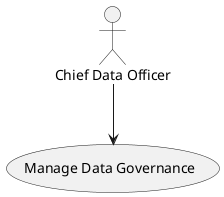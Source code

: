 @startuml


usecase "Manage Data Governance" as ManageDataGovernance

Actor "Chief Data Officer" as ChiefDataOfficer

ChiefDataOfficer --> ManageDataGovernance



@enduml

